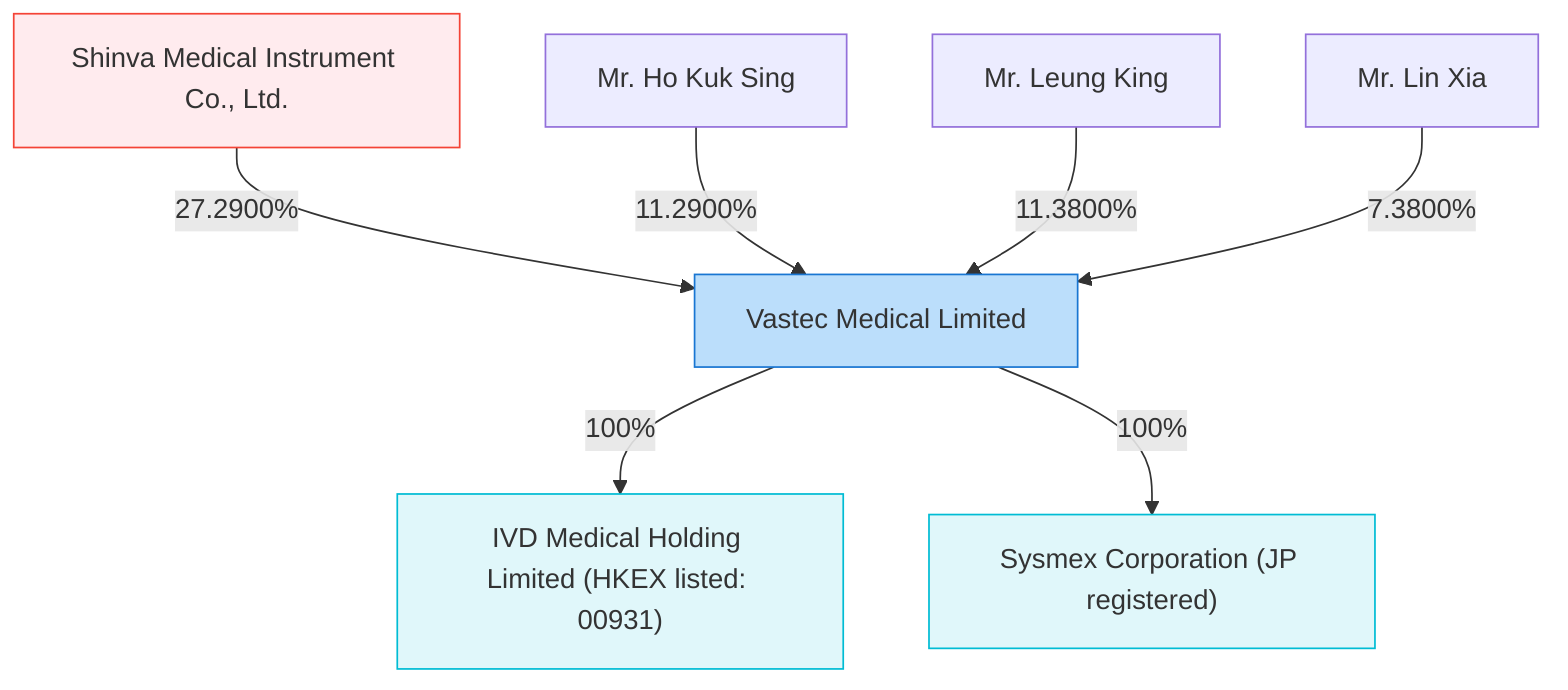 graph TD
    A["Shinva Medical Instrument Co., Ltd."] -->|27.2900%| B["Vastec Medical Limited"]
    SH1["Mr. Ho Kuk Sing"] -->|11.2900%| B
    SH2["Mr. Leung King"] -->|11.3800%| B
    SH3["Mr. Lin Xia"] -->|7.3800%| B
    B -->|100%| SUB1["IVD Medical Holding Limited (HKEX listed: 00931)"]
    B -->|100%| SUB2["Sysmex Corporation (JP registered)"]

    classDef person fill:#ffebee,stroke:#f44336;
    classDef company fill:#bbdefb,stroke:#1976d2;
    classDef sub fill:#e0f7fa,stroke:#00bcd4;
    class A person
    class B company
    class SUB1 sub
    class SUB2 sub